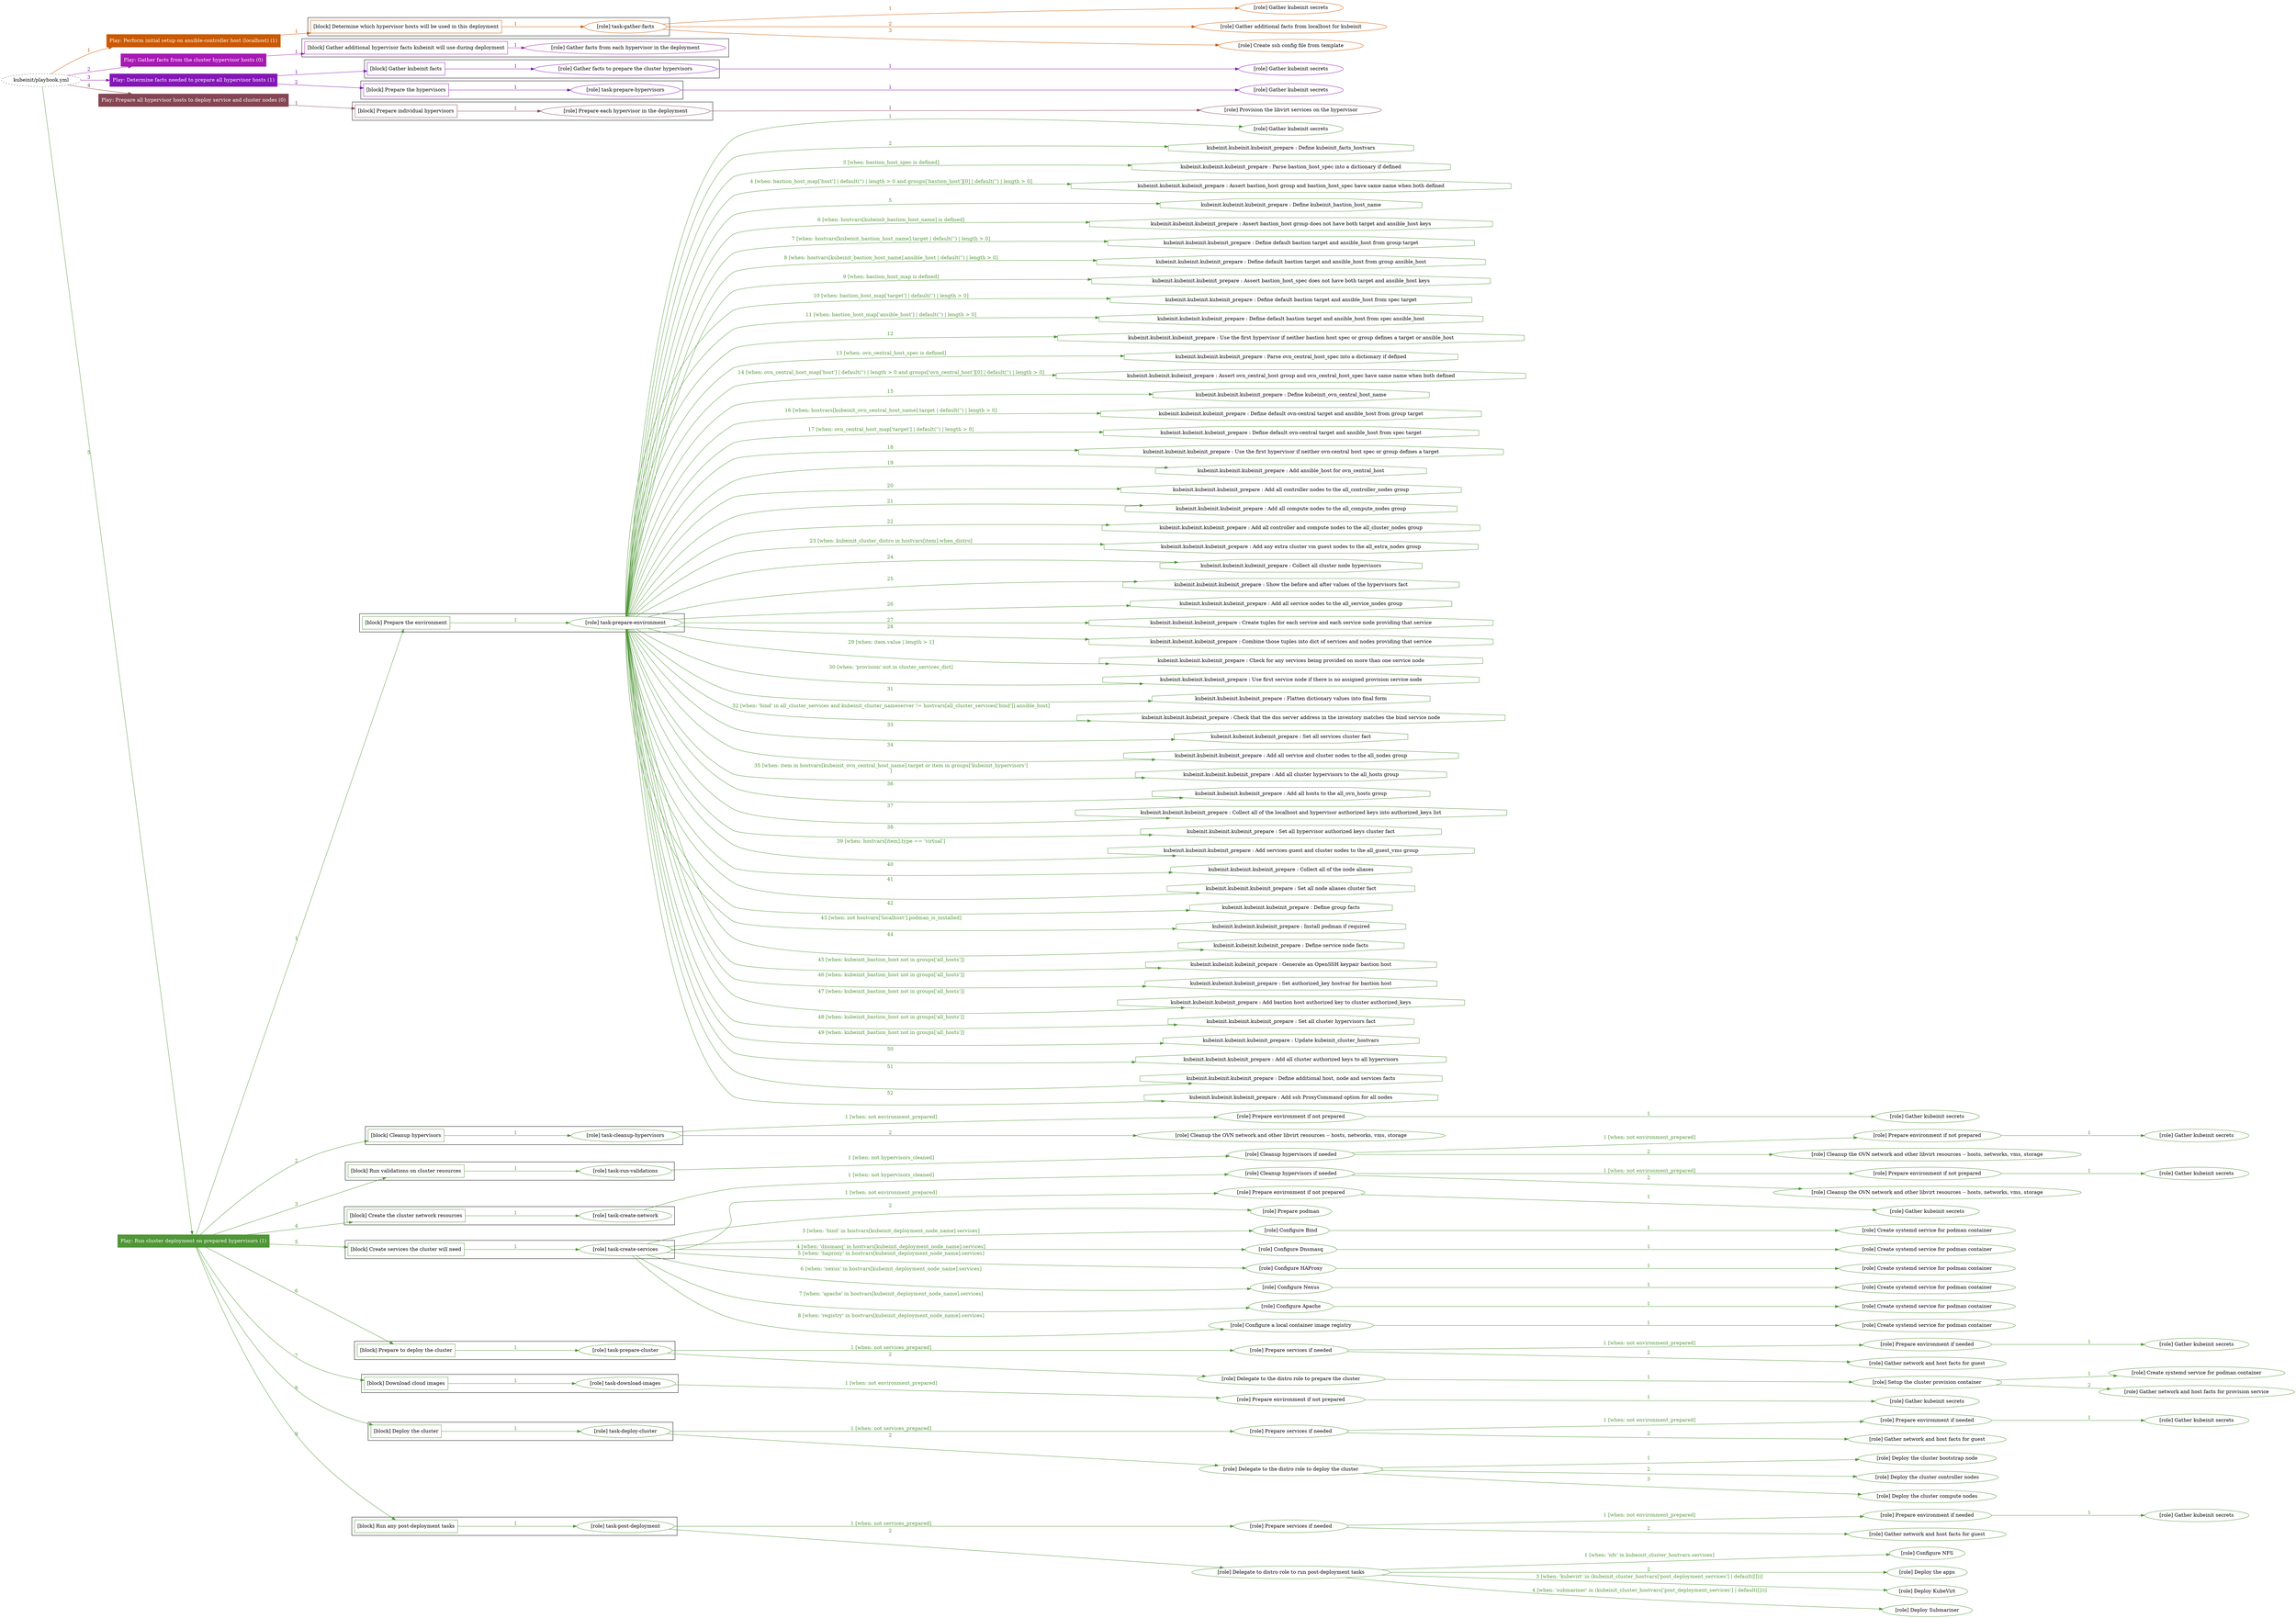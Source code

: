 digraph {
	graph [concentrate=true ordering=in rankdir=LR ratio=fill]
	edge [esep=5 sep=10]
	"kubeinit/playbook.yml" [URL="/home/runner/work/kubeinit/kubeinit/kubeinit/playbook.yml" id=playbook_0e9d0127 style=dotted]
	play_f3d4b7b9 [label="Play: Perform initial setup on ansible-controller host (localhost) (1)" URL="/home/runner/work/kubeinit/kubeinit/kubeinit/playbook.yml" color="#ca5902" fontcolor="#ffffff" id=play_f3d4b7b9 shape=box style=filled tooltip=localhost]
	"kubeinit/playbook.yml" -> play_f3d4b7b9 [label="1 " color="#ca5902" fontcolor="#ca5902" id=edge_d85de5ec labeltooltip="1 " tooltip="1 "]
	subgraph "Gather kubeinit secrets" {
		role_8e3fea9f [label="[role] Gather kubeinit secrets" URL="/home/runner/.ansible/collections/ansible_collections/kubeinit/kubeinit/roles/kubeinit_prepare/tasks/build_hypervisors_group.yml" color="#ca5902" id=role_8e3fea9f tooltip="Gather kubeinit secrets"]
	}
	subgraph "Gather additional facts from localhost for kubeinit" {
		role_787b66b6 [label="[role] Gather additional facts from localhost for kubeinit" URL="/home/runner/.ansible/collections/ansible_collections/kubeinit/kubeinit/roles/kubeinit_prepare/tasks/build_hypervisors_group.yml" color="#ca5902" id=role_787b66b6 tooltip="Gather additional facts from localhost for kubeinit"]
	}
	subgraph "Create ssh config file from template" {
		role_1a680ea6 [label="[role] Create ssh config file from template" URL="/home/runner/.ansible/collections/ansible_collections/kubeinit/kubeinit/roles/kubeinit_prepare/tasks/build_hypervisors_group.yml" color="#ca5902" id=role_1a680ea6 tooltip="Create ssh config file from template"]
	}
	subgraph "task-gather-facts" {
		role_75d4be5a [label="[role] task-gather-facts" URL="/home/runner/work/kubeinit/kubeinit/kubeinit/playbook.yml" color="#ca5902" id=role_75d4be5a tooltip="task-gather-facts"]
		role_75d4be5a -> role_8e3fea9f [label="1 " color="#ca5902" fontcolor="#ca5902" id=edge_c1246ad6 labeltooltip="1 " tooltip="1 "]
		role_75d4be5a -> role_787b66b6 [label="2 " color="#ca5902" fontcolor="#ca5902" id=edge_c9e36824 labeltooltip="2 " tooltip="2 "]
		role_75d4be5a -> role_1a680ea6 [label="3 " color="#ca5902" fontcolor="#ca5902" id=edge_6f654f9b labeltooltip="3 " tooltip="3 "]
	}
	subgraph "Play: Perform initial setup on ansible-controller host (localhost) (1)" {
		play_f3d4b7b9 -> block_e19505d5 [label=1 color="#ca5902" fontcolor="#ca5902" id=edge_e16ad58f labeltooltip=1 tooltip=1]
		subgraph cluster_block_e19505d5 {
			block_e19505d5 [label="[block] Determine which hypervisor hosts will be used in this deployment" URL="/home/runner/work/kubeinit/kubeinit/kubeinit/playbook.yml" color="#ca5902" id=block_e19505d5 labeltooltip="Determine which hypervisor hosts will be used in this deployment" shape=box tooltip="Determine which hypervisor hosts will be used in this deployment"]
			block_e19505d5 -> role_75d4be5a [label="1 " color="#ca5902" fontcolor="#ca5902" id=edge_19c764a7 labeltooltip="1 " tooltip="1 "]
		}
	}
	play_8d60c179 [label="Play: Gather facts from the cluster hypervisor hosts (0)" URL="/home/runner/work/kubeinit/kubeinit/kubeinit/playbook.yml" color="#a718b4" fontcolor="#ffffff" id=play_8d60c179 shape=box style=filled tooltip="Play: Gather facts from the cluster hypervisor hosts (0)"]
	"kubeinit/playbook.yml" -> play_8d60c179 [label="2 " color="#a718b4" fontcolor="#a718b4" id=edge_7259e860 labeltooltip="2 " tooltip="2 "]
	subgraph "Gather facts from each hypervisor in the deployment" {
		role_e2960615 [label="[role] Gather facts from each hypervisor in the deployment" URL="/home/runner/work/kubeinit/kubeinit/kubeinit/playbook.yml" color="#a718b4" id=role_e2960615 tooltip="Gather facts from each hypervisor in the deployment"]
	}
	subgraph "Play: Gather facts from the cluster hypervisor hosts (0)" {
		play_8d60c179 -> block_a72dadd0 [label=1 color="#a718b4" fontcolor="#a718b4" id=edge_eda72835 labeltooltip=1 tooltip=1]
		subgraph cluster_block_a72dadd0 {
			block_a72dadd0 [label="[block] Gather additional hypervisor facts kubeinit will use during deployment" URL="/home/runner/work/kubeinit/kubeinit/kubeinit/playbook.yml" color="#a718b4" id=block_a72dadd0 labeltooltip="Gather additional hypervisor facts kubeinit will use during deployment" shape=box tooltip="Gather additional hypervisor facts kubeinit will use during deployment"]
			block_a72dadd0 -> role_e2960615 [label="1 " color="#a718b4" fontcolor="#a718b4" id=edge_5c311d9e labeltooltip="1 " tooltip="1 "]
		}
	}
	play_3e778633 [label="Play: Determine facts needed to prepare all hypervisor hosts (1)" URL="/home/runner/work/kubeinit/kubeinit/kubeinit/playbook.yml" color="#8416b6" fontcolor="#ffffff" id=play_3e778633 shape=box style=filled tooltip=localhost]
	"kubeinit/playbook.yml" -> play_3e778633 [label="3 " color="#8416b6" fontcolor="#8416b6" id=edge_4f5e6255 labeltooltip="3 " tooltip="3 "]
	subgraph "Gather kubeinit secrets" {
		role_4b81be61 [label="[role] Gather kubeinit secrets" URL="/home/runner/.ansible/collections/ansible_collections/kubeinit/kubeinit/roles/kubeinit_prepare/tasks/gather_kubeinit_facts.yml" color="#8416b6" id=role_4b81be61 tooltip="Gather kubeinit secrets"]
	}
	subgraph "Gather facts to prepare the cluster hypervisors" {
		role_a084083d [label="[role] Gather facts to prepare the cluster hypervisors" URL="/home/runner/work/kubeinit/kubeinit/kubeinit/playbook.yml" color="#8416b6" id=role_a084083d tooltip="Gather facts to prepare the cluster hypervisors"]
		role_a084083d -> role_4b81be61 [label="1 " color="#8416b6" fontcolor="#8416b6" id=edge_1f9e08c6 labeltooltip="1 " tooltip="1 "]
	}
	subgraph "Gather kubeinit secrets" {
		role_c8aa8414 [label="[role] Gather kubeinit secrets" URL="/home/runner/.ansible/collections/ansible_collections/kubeinit/kubeinit/roles/kubeinit_prepare/tasks/gather_kubeinit_facts.yml" color="#8416b6" id=role_c8aa8414 tooltip="Gather kubeinit secrets"]
	}
	subgraph "task-prepare-hypervisors" {
		role_f271be6b [label="[role] task-prepare-hypervisors" URL="/home/runner/work/kubeinit/kubeinit/kubeinit/playbook.yml" color="#8416b6" id=role_f271be6b tooltip="task-prepare-hypervisors"]
		role_f271be6b -> role_c8aa8414 [label="1 " color="#8416b6" fontcolor="#8416b6" id=edge_610bfe3c labeltooltip="1 " tooltip="1 "]
	}
	subgraph "Play: Determine facts needed to prepare all hypervisor hosts (1)" {
		play_3e778633 -> block_534062f1 [label=1 color="#8416b6" fontcolor="#8416b6" id=edge_2331678b labeltooltip=1 tooltip=1]
		subgraph cluster_block_534062f1 {
			block_534062f1 [label="[block] Gather kubeinit facts" URL="/home/runner/work/kubeinit/kubeinit/kubeinit/playbook.yml" color="#8416b6" id=block_534062f1 labeltooltip="Gather kubeinit facts" shape=box tooltip="Gather kubeinit facts"]
			block_534062f1 -> role_a084083d [label="1 " color="#8416b6" fontcolor="#8416b6" id=edge_a9c561c3 labeltooltip="1 " tooltip="1 "]
		}
		play_3e778633 -> block_cba3534d [label=2 color="#8416b6" fontcolor="#8416b6" id=edge_792e4fd8 labeltooltip=2 tooltip=2]
		subgraph cluster_block_cba3534d {
			block_cba3534d [label="[block] Prepare the hypervisors" URL="/home/runner/work/kubeinit/kubeinit/kubeinit/playbook.yml" color="#8416b6" id=block_cba3534d labeltooltip="Prepare the hypervisors" shape=box tooltip="Prepare the hypervisors"]
			block_cba3534d -> role_f271be6b [label="1 " color="#8416b6" fontcolor="#8416b6" id=edge_0eebebd8 labeltooltip="1 " tooltip="1 "]
		}
	}
	play_5d0edaac [label="Play: Prepare all hypervisor hosts to deploy service and cluster nodes (0)" URL="/home/runner/work/kubeinit/kubeinit/kubeinit/playbook.yml" color="#854654" fontcolor="#ffffff" id=play_5d0edaac shape=box style=filled tooltip="Play: Prepare all hypervisor hosts to deploy service and cluster nodes (0)"]
	"kubeinit/playbook.yml" -> play_5d0edaac [label="4 " color="#854654" fontcolor="#854654" id=edge_a66e5a60 labeltooltip="4 " tooltip="4 "]
	subgraph "Provision the libvirt services on the hypervisor" {
		role_c1e50cb0 [label="[role] Provision the libvirt services on the hypervisor" URL="/home/runner/.ansible/collections/ansible_collections/kubeinit/kubeinit/roles/kubeinit_prepare/tasks/prepare_hypervisor.yml" color="#854654" id=role_c1e50cb0 tooltip="Provision the libvirt services on the hypervisor"]
	}
	subgraph "Prepare each hypervisor in the deployment" {
		role_4f7c965a [label="[role] Prepare each hypervisor in the deployment" URL="/home/runner/work/kubeinit/kubeinit/kubeinit/playbook.yml" color="#854654" id=role_4f7c965a tooltip="Prepare each hypervisor in the deployment"]
		role_4f7c965a -> role_c1e50cb0 [label="1 " color="#854654" fontcolor="#854654" id=edge_0acb2cd1 labeltooltip="1 " tooltip="1 "]
	}
	subgraph "Play: Prepare all hypervisor hosts to deploy service and cluster nodes (0)" {
		play_5d0edaac -> block_531bf218 [label=1 color="#854654" fontcolor="#854654" id=edge_589a62a6 labeltooltip=1 tooltip=1]
		subgraph cluster_block_531bf218 {
			block_531bf218 [label="[block] Prepare individual hypervisors" URL="/home/runner/work/kubeinit/kubeinit/kubeinit/playbook.yml" color="#854654" id=block_531bf218 labeltooltip="Prepare individual hypervisors" shape=box tooltip="Prepare individual hypervisors"]
			block_531bf218 -> role_4f7c965a [label="1 " color="#854654" fontcolor="#854654" id=edge_a86bd17a labeltooltip="1 " tooltip="1 "]
		}
	}
	play_120df9b7 [label="Play: Run cluster deployment on prepared hypervisors (1)" URL="/home/runner/work/kubeinit/kubeinit/kubeinit/playbook.yml" color="#4f9636" fontcolor="#ffffff" id=play_120df9b7 shape=box style=filled tooltip=localhost]
	"kubeinit/playbook.yml" -> play_120df9b7 [label="5 " color="#4f9636" fontcolor="#4f9636" id=edge_707c8e31 labeltooltip="5 " tooltip="5 "]
	subgraph "Gather kubeinit secrets" {
		role_0b19f4f7 [label="[role] Gather kubeinit secrets" URL="/home/runner/.ansible/collections/ansible_collections/kubeinit/kubeinit/roles/kubeinit_prepare/tasks/gather_kubeinit_facts.yml" color="#4f9636" id=role_0b19f4f7 tooltip="Gather kubeinit secrets"]
	}
	subgraph "task-prepare-environment" {
		role_1f420e16 [label="[role] task-prepare-environment" URL="/home/runner/work/kubeinit/kubeinit/kubeinit/playbook.yml" color="#4f9636" id=role_1f420e16 tooltip="task-prepare-environment"]
		role_1f420e16 -> role_0b19f4f7 [label="1 " color="#4f9636" fontcolor="#4f9636" id=edge_9e8b267a labeltooltip="1 " tooltip="1 "]
		task_195dc244 [label="kubeinit.kubeinit.kubeinit_prepare : Define kubeinit_facts_hostvars" URL="/home/runner/.ansible/collections/ansible_collections/kubeinit/kubeinit/roles/kubeinit_prepare/tasks/main.yml" color="#4f9636" id=task_195dc244 shape=octagon tooltip="kubeinit.kubeinit.kubeinit_prepare : Define kubeinit_facts_hostvars"]
		role_1f420e16 -> task_195dc244 [label="2 " color="#4f9636" fontcolor="#4f9636" id=edge_37a5a1e1 labeltooltip="2 " tooltip="2 "]
		task_e906d58e [label="kubeinit.kubeinit.kubeinit_prepare : Parse bastion_host_spec into a dictionary if defined" URL="/home/runner/.ansible/collections/ansible_collections/kubeinit/kubeinit/roles/kubeinit_prepare/tasks/main.yml" color="#4f9636" id=task_e906d58e shape=octagon tooltip="kubeinit.kubeinit.kubeinit_prepare : Parse bastion_host_spec into a dictionary if defined"]
		role_1f420e16 -> task_e906d58e [label="3 [when: bastion_host_spec is defined]" color="#4f9636" fontcolor="#4f9636" id=edge_24a0bdac labeltooltip="3 [when: bastion_host_spec is defined]" tooltip="3 [when: bastion_host_spec is defined]"]
		task_33b1152c [label="kubeinit.kubeinit.kubeinit_prepare : Assert bastion_host group and bastion_host_spec have same name when both defined" URL="/home/runner/.ansible/collections/ansible_collections/kubeinit/kubeinit/roles/kubeinit_prepare/tasks/main.yml" color="#4f9636" id=task_33b1152c shape=octagon tooltip="kubeinit.kubeinit.kubeinit_prepare : Assert bastion_host group and bastion_host_spec have same name when both defined"]
		role_1f420e16 -> task_33b1152c [label="4 [when: bastion_host_map['host'] | default('') | length > 0 and groups['bastion_host'][0] | default('') | length > 0]" color="#4f9636" fontcolor="#4f9636" id=edge_46a8d7e5 labeltooltip="4 [when: bastion_host_map['host'] | default('') | length > 0 and groups['bastion_host'][0] | default('') | length > 0]" tooltip="4 [when: bastion_host_map['host'] | default('') | length > 0 and groups['bastion_host'][0] | default('') | length > 0]"]
		task_c59d4687 [label="kubeinit.kubeinit.kubeinit_prepare : Define kubeinit_bastion_host_name" URL="/home/runner/.ansible/collections/ansible_collections/kubeinit/kubeinit/roles/kubeinit_prepare/tasks/main.yml" color="#4f9636" id=task_c59d4687 shape=octagon tooltip="kubeinit.kubeinit.kubeinit_prepare : Define kubeinit_bastion_host_name"]
		role_1f420e16 -> task_c59d4687 [label="5 " color="#4f9636" fontcolor="#4f9636" id=edge_130837a6 labeltooltip="5 " tooltip="5 "]
		task_21fdfd90 [label="kubeinit.kubeinit.kubeinit_prepare : Assert bastion_host group does not have both target and ansible_host keys" URL="/home/runner/.ansible/collections/ansible_collections/kubeinit/kubeinit/roles/kubeinit_prepare/tasks/main.yml" color="#4f9636" id=task_21fdfd90 shape=octagon tooltip="kubeinit.kubeinit.kubeinit_prepare : Assert bastion_host group does not have both target and ansible_host keys"]
		role_1f420e16 -> task_21fdfd90 [label="6 [when: hostvars[kubeinit_bastion_host_name] is defined]" color="#4f9636" fontcolor="#4f9636" id=edge_93816d3b labeltooltip="6 [when: hostvars[kubeinit_bastion_host_name] is defined]" tooltip="6 [when: hostvars[kubeinit_bastion_host_name] is defined]"]
		task_6dfbf683 [label="kubeinit.kubeinit.kubeinit_prepare : Define default bastion target and ansible_host from group target" URL="/home/runner/.ansible/collections/ansible_collections/kubeinit/kubeinit/roles/kubeinit_prepare/tasks/main.yml" color="#4f9636" id=task_6dfbf683 shape=octagon tooltip="kubeinit.kubeinit.kubeinit_prepare : Define default bastion target and ansible_host from group target"]
		role_1f420e16 -> task_6dfbf683 [label="7 [when: hostvars[kubeinit_bastion_host_name].target | default('') | length > 0]" color="#4f9636" fontcolor="#4f9636" id=edge_cb2a7202 labeltooltip="7 [when: hostvars[kubeinit_bastion_host_name].target | default('') | length > 0]" tooltip="7 [when: hostvars[kubeinit_bastion_host_name].target | default('') | length > 0]"]
		task_1928a3e3 [label="kubeinit.kubeinit.kubeinit_prepare : Define default bastion target and ansible_host from group ansible_host" URL="/home/runner/.ansible/collections/ansible_collections/kubeinit/kubeinit/roles/kubeinit_prepare/tasks/main.yml" color="#4f9636" id=task_1928a3e3 shape=octagon tooltip="kubeinit.kubeinit.kubeinit_prepare : Define default bastion target and ansible_host from group ansible_host"]
		role_1f420e16 -> task_1928a3e3 [label="8 [when: hostvars[kubeinit_bastion_host_name].ansible_host | default('') | length > 0]" color="#4f9636" fontcolor="#4f9636" id=edge_1010b8c4 labeltooltip="8 [when: hostvars[kubeinit_bastion_host_name].ansible_host | default('') | length > 0]" tooltip="8 [when: hostvars[kubeinit_bastion_host_name].ansible_host | default('') | length > 0]"]
		task_cdc739ec [label="kubeinit.kubeinit.kubeinit_prepare : Assert bastion_host_spec does not have both target and ansible_host keys" URL="/home/runner/.ansible/collections/ansible_collections/kubeinit/kubeinit/roles/kubeinit_prepare/tasks/main.yml" color="#4f9636" id=task_cdc739ec shape=octagon tooltip="kubeinit.kubeinit.kubeinit_prepare : Assert bastion_host_spec does not have both target and ansible_host keys"]
		role_1f420e16 -> task_cdc739ec [label="9 [when: bastion_host_map is defined]" color="#4f9636" fontcolor="#4f9636" id=edge_cd1112b0 labeltooltip="9 [when: bastion_host_map is defined]" tooltip="9 [when: bastion_host_map is defined]"]
		task_bba1d4c3 [label="kubeinit.kubeinit.kubeinit_prepare : Define default bastion target and ansible_host from spec target" URL="/home/runner/.ansible/collections/ansible_collections/kubeinit/kubeinit/roles/kubeinit_prepare/tasks/main.yml" color="#4f9636" id=task_bba1d4c3 shape=octagon tooltip="kubeinit.kubeinit.kubeinit_prepare : Define default bastion target and ansible_host from spec target"]
		role_1f420e16 -> task_bba1d4c3 [label="10 [when: bastion_host_map['target'] | default('') | length > 0]" color="#4f9636" fontcolor="#4f9636" id=edge_5b26cc47 labeltooltip="10 [when: bastion_host_map['target'] | default('') | length > 0]" tooltip="10 [when: bastion_host_map['target'] | default('') | length > 0]"]
		task_6f37a358 [label="kubeinit.kubeinit.kubeinit_prepare : Define default bastion target and ansible_host from spec ansible_host" URL="/home/runner/.ansible/collections/ansible_collections/kubeinit/kubeinit/roles/kubeinit_prepare/tasks/main.yml" color="#4f9636" id=task_6f37a358 shape=octagon tooltip="kubeinit.kubeinit.kubeinit_prepare : Define default bastion target and ansible_host from spec ansible_host"]
		role_1f420e16 -> task_6f37a358 [label="11 [when: bastion_host_map['ansible_host'] | default('') | length > 0]" color="#4f9636" fontcolor="#4f9636" id=edge_cfee8ce9 labeltooltip="11 [when: bastion_host_map['ansible_host'] | default('') | length > 0]" tooltip="11 [when: bastion_host_map['ansible_host'] | default('') | length > 0]"]
		task_aa439b4d [label="kubeinit.kubeinit.kubeinit_prepare : Use the first hypervisor if neither bastion host spec or group defines a target or ansible_host" URL="/home/runner/.ansible/collections/ansible_collections/kubeinit/kubeinit/roles/kubeinit_prepare/tasks/main.yml" color="#4f9636" id=task_aa439b4d shape=octagon tooltip="kubeinit.kubeinit.kubeinit_prepare : Use the first hypervisor if neither bastion host spec or group defines a target or ansible_host"]
		role_1f420e16 -> task_aa439b4d [label="12 " color="#4f9636" fontcolor="#4f9636" id=edge_be9f8392 labeltooltip="12 " tooltip="12 "]
		task_eb4abf9f [label="kubeinit.kubeinit.kubeinit_prepare : Parse ovn_central_host_spec into a dictionary if defined" URL="/home/runner/.ansible/collections/ansible_collections/kubeinit/kubeinit/roles/kubeinit_prepare/tasks/main.yml" color="#4f9636" id=task_eb4abf9f shape=octagon tooltip="kubeinit.kubeinit.kubeinit_prepare : Parse ovn_central_host_spec into a dictionary if defined"]
		role_1f420e16 -> task_eb4abf9f [label="13 [when: ovn_central_host_spec is defined]" color="#4f9636" fontcolor="#4f9636" id=edge_6ea96272 labeltooltip="13 [when: ovn_central_host_spec is defined]" tooltip="13 [when: ovn_central_host_spec is defined]"]
		task_93752811 [label="kubeinit.kubeinit.kubeinit_prepare : Assert ovn_central_host group and ovn_central_host_spec have same name when both defined" URL="/home/runner/.ansible/collections/ansible_collections/kubeinit/kubeinit/roles/kubeinit_prepare/tasks/main.yml" color="#4f9636" id=task_93752811 shape=octagon tooltip="kubeinit.kubeinit.kubeinit_prepare : Assert ovn_central_host group and ovn_central_host_spec have same name when both defined"]
		role_1f420e16 -> task_93752811 [label="14 [when: ovn_central_host_map['host'] | default('') | length > 0 and groups['ovn_central_host'][0] | default('') | length > 0]" color="#4f9636" fontcolor="#4f9636" id=edge_50240c87 labeltooltip="14 [when: ovn_central_host_map['host'] | default('') | length > 0 and groups['ovn_central_host'][0] | default('') | length > 0]" tooltip="14 [when: ovn_central_host_map['host'] | default('') | length > 0 and groups['ovn_central_host'][0] | default('') | length > 0]"]
		task_28af8517 [label="kubeinit.kubeinit.kubeinit_prepare : Define kubeinit_ovn_central_host_name" URL="/home/runner/.ansible/collections/ansible_collections/kubeinit/kubeinit/roles/kubeinit_prepare/tasks/main.yml" color="#4f9636" id=task_28af8517 shape=octagon tooltip="kubeinit.kubeinit.kubeinit_prepare : Define kubeinit_ovn_central_host_name"]
		role_1f420e16 -> task_28af8517 [label="15 " color="#4f9636" fontcolor="#4f9636" id=edge_70e29da2 labeltooltip="15 " tooltip="15 "]
		task_fee4fa18 [label="kubeinit.kubeinit.kubeinit_prepare : Define default ovn-central target and ansible_host from group target" URL="/home/runner/.ansible/collections/ansible_collections/kubeinit/kubeinit/roles/kubeinit_prepare/tasks/main.yml" color="#4f9636" id=task_fee4fa18 shape=octagon tooltip="kubeinit.kubeinit.kubeinit_prepare : Define default ovn-central target and ansible_host from group target"]
		role_1f420e16 -> task_fee4fa18 [label="16 [when: hostvars[kubeinit_ovn_central_host_name].target | default('') | length > 0]" color="#4f9636" fontcolor="#4f9636" id=edge_6483b09d labeltooltip="16 [when: hostvars[kubeinit_ovn_central_host_name].target | default('') | length > 0]" tooltip="16 [when: hostvars[kubeinit_ovn_central_host_name].target | default('') | length > 0]"]
		task_73f82467 [label="kubeinit.kubeinit.kubeinit_prepare : Define default ovn-central target and ansible_host from spec target" URL="/home/runner/.ansible/collections/ansible_collections/kubeinit/kubeinit/roles/kubeinit_prepare/tasks/main.yml" color="#4f9636" id=task_73f82467 shape=octagon tooltip="kubeinit.kubeinit.kubeinit_prepare : Define default ovn-central target and ansible_host from spec target"]
		role_1f420e16 -> task_73f82467 [label="17 [when: ovn_central_host_map['target'] | default('') | length > 0]" color="#4f9636" fontcolor="#4f9636" id=edge_58e2ac75 labeltooltip="17 [when: ovn_central_host_map['target'] | default('') | length > 0]" tooltip="17 [when: ovn_central_host_map['target'] | default('') | length > 0]"]
		task_b807ef26 [label="kubeinit.kubeinit.kubeinit_prepare : Use the first hypervisor if neither ovn-central host spec or group defines a target" URL="/home/runner/.ansible/collections/ansible_collections/kubeinit/kubeinit/roles/kubeinit_prepare/tasks/main.yml" color="#4f9636" id=task_b807ef26 shape=octagon tooltip="kubeinit.kubeinit.kubeinit_prepare : Use the first hypervisor if neither ovn-central host spec or group defines a target"]
		role_1f420e16 -> task_b807ef26 [label="18 " color="#4f9636" fontcolor="#4f9636" id=edge_88f015c5 labeltooltip="18 " tooltip="18 "]
		task_d9b1b8da [label="kubeinit.kubeinit.kubeinit_prepare : Add ansible_host for ovn_central_host" URL="/home/runner/.ansible/collections/ansible_collections/kubeinit/kubeinit/roles/kubeinit_prepare/tasks/main.yml" color="#4f9636" id=task_d9b1b8da shape=octagon tooltip="kubeinit.kubeinit.kubeinit_prepare : Add ansible_host for ovn_central_host"]
		role_1f420e16 -> task_d9b1b8da [label="19 " color="#4f9636" fontcolor="#4f9636" id=edge_31222974 labeltooltip="19 " tooltip="19 "]
		task_62e528b4 [label="kubeinit.kubeinit.kubeinit_prepare : Add all controller nodes to the all_controller_nodes group" URL="/home/runner/.ansible/collections/ansible_collections/kubeinit/kubeinit/roles/kubeinit_prepare/tasks/prepare_groups.yml" color="#4f9636" id=task_62e528b4 shape=octagon tooltip="kubeinit.kubeinit.kubeinit_prepare : Add all controller nodes to the all_controller_nodes group"]
		role_1f420e16 -> task_62e528b4 [label="20 " color="#4f9636" fontcolor="#4f9636" id=edge_3d16971c labeltooltip="20 " tooltip="20 "]
		task_aaf1c185 [label="kubeinit.kubeinit.kubeinit_prepare : Add all compute nodes to the all_compute_nodes group" URL="/home/runner/.ansible/collections/ansible_collections/kubeinit/kubeinit/roles/kubeinit_prepare/tasks/prepare_groups.yml" color="#4f9636" id=task_aaf1c185 shape=octagon tooltip="kubeinit.kubeinit.kubeinit_prepare : Add all compute nodes to the all_compute_nodes group"]
		role_1f420e16 -> task_aaf1c185 [label="21 " color="#4f9636" fontcolor="#4f9636" id=edge_84634e74 labeltooltip="21 " tooltip="21 "]
		task_f92ccac6 [label="kubeinit.kubeinit.kubeinit_prepare : Add all controller and compute nodes to the all_cluster_nodes group" URL="/home/runner/.ansible/collections/ansible_collections/kubeinit/kubeinit/roles/kubeinit_prepare/tasks/prepare_groups.yml" color="#4f9636" id=task_f92ccac6 shape=octagon tooltip="kubeinit.kubeinit.kubeinit_prepare : Add all controller and compute nodes to the all_cluster_nodes group"]
		role_1f420e16 -> task_f92ccac6 [label="22 " color="#4f9636" fontcolor="#4f9636" id=edge_62de8f20 labeltooltip="22 " tooltip="22 "]
		task_a1224fa9 [label="kubeinit.kubeinit.kubeinit_prepare : Add any extra cluster vm guest nodes to the all_extra_nodes group" URL="/home/runner/.ansible/collections/ansible_collections/kubeinit/kubeinit/roles/kubeinit_prepare/tasks/prepare_groups.yml" color="#4f9636" id=task_a1224fa9 shape=octagon tooltip="kubeinit.kubeinit.kubeinit_prepare : Add any extra cluster vm guest nodes to the all_extra_nodes group"]
		role_1f420e16 -> task_a1224fa9 [label="23 [when: kubeinit_cluster_distro in hostvars[item].when_distro]" color="#4f9636" fontcolor="#4f9636" id=edge_27f6ee0c labeltooltip="23 [when: kubeinit_cluster_distro in hostvars[item].when_distro]" tooltip="23 [when: kubeinit_cluster_distro in hostvars[item].when_distro]"]
		task_112a4611 [label="kubeinit.kubeinit.kubeinit_prepare : Collect all cluster node hypervisors" URL="/home/runner/.ansible/collections/ansible_collections/kubeinit/kubeinit/roles/kubeinit_prepare/tasks/prepare_groups.yml" color="#4f9636" id=task_112a4611 shape=octagon tooltip="kubeinit.kubeinit.kubeinit_prepare : Collect all cluster node hypervisors"]
		role_1f420e16 -> task_112a4611 [label="24 " color="#4f9636" fontcolor="#4f9636" id=edge_5396d868 labeltooltip="24 " tooltip="24 "]
		task_cb6ed647 [label="kubeinit.kubeinit.kubeinit_prepare : Show the before and after values of the hypervisors fact" URL="/home/runner/.ansible/collections/ansible_collections/kubeinit/kubeinit/roles/kubeinit_prepare/tasks/prepare_groups.yml" color="#4f9636" id=task_cb6ed647 shape=octagon tooltip="kubeinit.kubeinit.kubeinit_prepare : Show the before and after values of the hypervisors fact"]
		role_1f420e16 -> task_cb6ed647 [label="25 " color="#4f9636" fontcolor="#4f9636" id=edge_84e03b7c labeltooltip="25 " tooltip="25 "]
		task_7fde3272 [label="kubeinit.kubeinit.kubeinit_prepare : Add all service nodes to the all_service_nodes group" URL="/home/runner/.ansible/collections/ansible_collections/kubeinit/kubeinit/roles/kubeinit_prepare/tasks/prepare_groups.yml" color="#4f9636" id=task_7fde3272 shape=octagon tooltip="kubeinit.kubeinit.kubeinit_prepare : Add all service nodes to the all_service_nodes group"]
		role_1f420e16 -> task_7fde3272 [label="26 " color="#4f9636" fontcolor="#4f9636" id=edge_30ed4cf4 labeltooltip="26 " tooltip="26 "]
		task_18ce8338 [label="kubeinit.kubeinit.kubeinit_prepare : Create tuples for each service and each service node providing that service" URL="/home/runner/.ansible/collections/ansible_collections/kubeinit/kubeinit/roles/kubeinit_prepare/tasks/prepare_groups.yml" color="#4f9636" id=task_18ce8338 shape=octagon tooltip="kubeinit.kubeinit.kubeinit_prepare : Create tuples for each service and each service node providing that service"]
		role_1f420e16 -> task_18ce8338 [label="27 " color="#4f9636" fontcolor="#4f9636" id=edge_dd0709a6 labeltooltip="27 " tooltip="27 "]
		task_94578ad8 [label="kubeinit.kubeinit.kubeinit_prepare : Combine those tuples into dict of services and nodes providing that service" URL="/home/runner/.ansible/collections/ansible_collections/kubeinit/kubeinit/roles/kubeinit_prepare/tasks/prepare_groups.yml" color="#4f9636" id=task_94578ad8 shape=octagon tooltip="kubeinit.kubeinit.kubeinit_prepare : Combine those tuples into dict of services and nodes providing that service"]
		role_1f420e16 -> task_94578ad8 [label="28 " color="#4f9636" fontcolor="#4f9636" id=edge_bfc66467 labeltooltip="28 " tooltip="28 "]
		task_b6f99ed3 [label="kubeinit.kubeinit.kubeinit_prepare : Check for any services being provided on more than one service node" URL="/home/runner/.ansible/collections/ansible_collections/kubeinit/kubeinit/roles/kubeinit_prepare/tasks/prepare_groups.yml" color="#4f9636" id=task_b6f99ed3 shape=octagon tooltip="kubeinit.kubeinit.kubeinit_prepare : Check for any services being provided on more than one service node"]
		role_1f420e16 -> task_b6f99ed3 [label="29 [when: item.value | length > 1]" color="#4f9636" fontcolor="#4f9636" id=edge_32ed8285 labeltooltip="29 [when: item.value | length > 1]" tooltip="29 [when: item.value | length > 1]"]
		task_191b62e2 [label="kubeinit.kubeinit.kubeinit_prepare : Use first service node if there is no assigned provision service node" URL="/home/runner/.ansible/collections/ansible_collections/kubeinit/kubeinit/roles/kubeinit_prepare/tasks/prepare_groups.yml" color="#4f9636" id=task_191b62e2 shape=octagon tooltip="kubeinit.kubeinit.kubeinit_prepare : Use first service node if there is no assigned provision service node"]
		role_1f420e16 -> task_191b62e2 [label="30 [when: 'provision' not in cluster_services_dict]" color="#4f9636" fontcolor="#4f9636" id=edge_e451c853 labeltooltip="30 [when: 'provision' not in cluster_services_dict]" tooltip="30 [when: 'provision' not in cluster_services_dict]"]
		task_6cb63acc [label="kubeinit.kubeinit.kubeinit_prepare : Flatten dictionary values into final form" URL="/home/runner/.ansible/collections/ansible_collections/kubeinit/kubeinit/roles/kubeinit_prepare/tasks/prepare_groups.yml" color="#4f9636" id=task_6cb63acc shape=octagon tooltip="kubeinit.kubeinit.kubeinit_prepare : Flatten dictionary values into final form"]
		role_1f420e16 -> task_6cb63acc [label="31 " color="#4f9636" fontcolor="#4f9636" id=edge_ddc64460 labeltooltip="31 " tooltip="31 "]
		task_57afeee3 [label="kubeinit.kubeinit.kubeinit_prepare : Check that the dns server address in the inventory matches the bind service node" URL="/home/runner/.ansible/collections/ansible_collections/kubeinit/kubeinit/roles/kubeinit_prepare/tasks/prepare_groups.yml" color="#4f9636" id=task_57afeee3 shape=octagon tooltip="kubeinit.kubeinit.kubeinit_prepare : Check that the dns server address in the inventory matches the bind service node"]
		role_1f420e16 -> task_57afeee3 [label="32 [when: 'bind' in all_cluster_services and kubeinit_cluster_nameserver != hostvars[all_cluster_services['bind']].ansible_host]" color="#4f9636" fontcolor="#4f9636" id=edge_c4d0cea3 labeltooltip="32 [when: 'bind' in all_cluster_services and kubeinit_cluster_nameserver != hostvars[all_cluster_services['bind']].ansible_host]" tooltip="32 [when: 'bind' in all_cluster_services and kubeinit_cluster_nameserver != hostvars[all_cluster_services['bind']].ansible_host]"]
		task_49398cfe [label="kubeinit.kubeinit.kubeinit_prepare : Set all services cluster fact" URL="/home/runner/.ansible/collections/ansible_collections/kubeinit/kubeinit/roles/kubeinit_prepare/tasks/prepare_groups.yml" color="#4f9636" id=task_49398cfe shape=octagon tooltip="kubeinit.kubeinit.kubeinit_prepare : Set all services cluster fact"]
		role_1f420e16 -> task_49398cfe [label="33 " color="#4f9636" fontcolor="#4f9636" id=edge_0bc7b581 labeltooltip="33 " tooltip="33 "]
		task_4b69bc9a [label="kubeinit.kubeinit.kubeinit_prepare : Add all service and cluster nodes to the all_nodes group" URL="/home/runner/.ansible/collections/ansible_collections/kubeinit/kubeinit/roles/kubeinit_prepare/tasks/prepare_groups.yml" color="#4f9636" id=task_4b69bc9a shape=octagon tooltip="kubeinit.kubeinit.kubeinit_prepare : Add all service and cluster nodes to the all_nodes group"]
		role_1f420e16 -> task_4b69bc9a [label="34 " color="#4f9636" fontcolor="#4f9636" id=edge_cf556855 labeltooltip="34 " tooltip="34 "]
		task_85dbec15 [label="kubeinit.kubeinit.kubeinit_prepare : Add all cluster hypervisors to the all_hosts group" URL="/home/runner/.ansible/collections/ansible_collections/kubeinit/kubeinit/roles/kubeinit_prepare/tasks/prepare_groups.yml" color="#4f9636" id=task_85dbec15 shape=octagon tooltip="kubeinit.kubeinit.kubeinit_prepare : Add all cluster hypervisors to the all_hosts group"]
		role_1f420e16 -> task_85dbec15 [label="35 [when: item in hostvars[kubeinit_ovn_central_host_name].target or item in groups['kubeinit_hypervisors']
]" color="#4f9636" fontcolor="#4f9636" id=edge_99a9078d labeltooltip="35 [when: item in hostvars[kubeinit_ovn_central_host_name].target or item in groups['kubeinit_hypervisors']
]" tooltip="35 [when: item in hostvars[kubeinit_ovn_central_host_name].target or item in groups['kubeinit_hypervisors']
]"]
		task_e278ba43 [label="kubeinit.kubeinit.kubeinit_prepare : Add all hosts to the all_ovn_hosts group" URL="/home/runner/.ansible/collections/ansible_collections/kubeinit/kubeinit/roles/kubeinit_prepare/tasks/prepare_groups.yml" color="#4f9636" id=task_e278ba43 shape=octagon tooltip="kubeinit.kubeinit.kubeinit_prepare : Add all hosts to the all_ovn_hosts group"]
		role_1f420e16 -> task_e278ba43 [label="36 " color="#4f9636" fontcolor="#4f9636" id=edge_f539b1aa labeltooltip="36 " tooltip="36 "]
		task_887074aa [label="kubeinit.kubeinit.kubeinit_prepare : Collect all of the localhost and hypervisor authorized keys into authorized_keys list" URL="/home/runner/.ansible/collections/ansible_collections/kubeinit/kubeinit/roles/kubeinit_prepare/tasks/prepare_groups.yml" color="#4f9636" id=task_887074aa shape=octagon tooltip="kubeinit.kubeinit.kubeinit_prepare : Collect all of the localhost and hypervisor authorized keys into authorized_keys list"]
		role_1f420e16 -> task_887074aa [label="37 " color="#4f9636" fontcolor="#4f9636" id=edge_d3d288ef labeltooltip="37 " tooltip="37 "]
		task_488b6a25 [label="kubeinit.kubeinit.kubeinit_prepare : Set all hypervisor authorized keys cluster fact" URL="/home/runner/.ansible/collections/ansible_collections/kubeinit/kubeinit/roles/kubeinit_prepare/tasks/prepare_groups.yml" color="#4f9636" id=task_488b6a25 shape=octagon tooltip="kubeinit.kubeinit.kubeinit_prepare : Set all hypervisor authorized keys cluster fact"]
		role_1f420e16 -> task_488b6a25 [label="38 " color="#4f9636" fontcolor="#4f9636" id=edge_2d2d7e50 labeltooltip="38 " tooltip="38 "]
		task_439e6533 [label="kubeinit.kubeinit.kubeinit_prepare : Add services guest and cluster nodes to the all_guest_vms group" URL="/home/runner/.ansible/collections/ansible_collections/kubeinit/kubeinit/roles/kubeinit_prepare/tasks/prepare_groups.yml" color="#4f9636" id=task_439e6533 shape=octagon tooltip="kubeinit.kubeinit.kubeinit_prepare : Add services guest and cluster nodes to the all_guest_vms group"]
		role_1f420e16 -> task_439e6533 [label="39 [when: hostvars[item].type == 'virtual']" color="#4f9636" fontcolor="#4f9636" id=edge_95c1621c labeltooltip="39 [when: hostvars[item].type == 'virtual']" tooltip="39 [when: hostvars[item].type == 'virtual']"]
		task_0921fdda [label="kubeinit.kubeinit.kubeinit_prepare : Collect all of the node aliases" URL="/home/runner/.ansible/collections/ansible_collections/kubeinit/kubeinit/roles/kubeinit_prepare/tasks/prepare_groups.yml" color="#4f9636" id=task_0921fdda shape=octagon tooltip="kubeinit.kubeinit.kubeinit_prepare : Collect all of the node aliases"]
		role_1f420e16 -> task_0921fdda [label="40 " color="#4f9636" fontcolor="#4f9636" id=edge_b876db8f labeltooltip="40 " tooltip="40 "]
		task_ffdcb617 [label="kubeinit.kubeinit.kubeinit_prepare : Set all node aliases cluster fact" URL="/home/runner/.ansible/collections/ansible_collections/kubeinit/kubeinit/roles/kubeinit_prepare/tasks/prepare_groups.yml" color="#4f9636" id=task_ffdcb617 shape=octagon tooltip="kubeinit.kubeinit.kubeinit_prepare : Set all node aliases cluster fact"]
		role_1f420e16 -> task_ffdcb617 [label="41 " color="#4f9636" fontcolor="#4f9636" id=edge_869f3a97 labeltooltip="41 " tooltip="41 "]
		task_7d549fa6 [label="kubeinit.kubeinit.kubeinit_prepare : Define group facts" URL="/home/runner/.ansible/collections/ansible_collections/kubeinit/kubeinit/roles/kubeinit_prepare/tasks/main.yml" color="#4f9636" id=task_7d549fa6 shape=octagon tooltip="kubeinit.kubeinit.kubeinit_prepare : Define group facts"]
		role_1f420e16 -> task_7d549fa6 [label="42 " color="#4f9636" fontcolor="#4f9636" id=edge_d130a27c labeltooltip="42 " tooltip="42 "]
		task_d23ae590 [label="kubeinit.kubeinit.kubeinit_prepare : Install podman if required" URL="/home/runner/.ansible/collections/ansible_collections/kubeinit/kubeinit/roles/kubeinit_prepare/tasks/main.yml" color="#4f9636" id=task_d23ae590 shape=octagon tooltip="kubeinit.kubeinit.kubeinit_prepare : Install podman if required"]
		role_1f420e16 -> task_d23ae590 [label="43 [when: not hostvars['localhost'].podman_is_installed]" color="#4f9636" fontcolor="#4f9636" id=edge_fab655e2 labeltooltip="43 [when: not hostvars['localhost'].podman_is_installed]" tooltip="43 [when: not hostvars['localhost'].podman_is_installed]"]
		task_e8e56443 [label="kubeinit.kubeinit.kubeinit_prepare : Define service node facts" URL="/home/runner/.ansible/collections/ansible_collections/kubeinit/kubeinit/roles/kubeinit_prepare/tasks/main.yml" color="#4f9636" id=task_e8e56443 shape=octagon tooltip="kubeinit.kubeinit.kubeinit_prepare : Define service node facts"]
		role_1f420e16 -> task_e8e56443 [label="44 " color="#4f9636" fontcolor="#4f9636" id=edge_eb94fa00 labeltooltip="44 " tooltip="44 "]
		task_660a2cf5 [label="kubeinit.kubeinit.kubeinit_prepare : Generate an OpenSSH keypair bastion host" URL="/home/runner/.ansible/collections/ansible_collections/kubeinit/kubeinit/roles/kubeinit_prepare/tasks/main.yml" color="#4f9636" id=task_660a2cf5 shape=octagon tooltip="kubeinit.kubeinit.kubeinit_prepare : Generate an OpenSSH keypair bastion host"]
		role_1f420e16 -> task_660a2cf5 [label="45 [when: kubeinit_bastion_host not in groups['all_hosts']]" color="#4f9636" fontcolor="#4f9636" id=edge_0ba05c4a labeltooltip="45 [when: kubeinit_bastion_host not in groups['all_hosts']]" tooltip="45 [when: kubeinit_bastion_host not in groups['all_hosts']]"]
		task_3f62f612 [label="kubeinit.kubeinit.kubeinit_prepare : Set authorized_key hostvar for bastion host" URL="/home/runner/.ansible/collections/ansible_collections/kubeinit/kubeinit/roles/kubeinit_prepare/tasks/main.yml" color="#4f9636" id=task_3f62f612 shape=octagon tooltip="kubeinit.kubeinit.kubeinit_prepare : Set authorized_key hostvar for bastion host"]
		role_1f420e16 -> task_3f62f612 [label="46 [when: kubeinit_bastion_host not in groups['all_hosts']]" color="#4f9636" fontcolor="#4f9636" id=edge_1c8dcf32 labeltooltip="46 [when: kubeinit_bastion_host not in groups['all_hosts']]" tooltip="46 [when: kubeinit_bastion_host not in groups['all_hosts']]"]
		task_ad2fc144 [label="kubeinit.kubeinit.kubeinit_prepare : Add bastion host authorized key to cluster authorized_keys" URL="/home/runner/.ansible/collections/ansible_collections/kubeinit/kubeinit/roles/kubeinit_prepare/tasks/main.yml" color="#4f9636" id=task_ad2fc144 shape=octagon tooltip="kubeinit.kubeinit.kubeinit_prepare : Add bastion host authorized key to cluster authorized_keys"]
		role_1f420e16 -> task_ad2fc144 [label="47 [when: kubeinit_bastion_host not in groups['all_hosts']]" color="#4f9636" fontcolor="#4f9636" id=edge_b0ddac21 labeltooltip="47 [when: kubeinit_bastion_host not in groups['all_hosts']]" tooltip="47 [when: kubeinit_bastion_host not in groups['all_hosts']]"]
		task_c6b32f1a [label="kubeinit.kubeinit.kubeinit_prepare : Set all cluster hypervisors fact" URL="/home/runner/.ansible/collections/ansible_collections/kubeinit/kubeinit/roles/kubeinit_prepare/tasks/main.yml" color="#4f9636" id=task_c6b32f1a shape=octagon tooltip="kubeinit.kubeinit.kubeinit_prepare : Set all cluster hypervisors fact"]
		role_1f420e16 -> task_c6b32f1a [label="48 [when: kubeinit_bastion_host not in groups['all_hosts']]" color="#4f9636" fontcolor="#4f9636" id=edge_a48fdd62 labeltooltip="48 [when: kubeinit_bastion_host not in groups['all_hosts']]" tooltip="48 [when: kubeinit_bastion_host not in groups['all_hosts']]"]
		task_db19f3bc [label="kubeinit.kubeinit.kubeinit_prepare : Update kubeinit_cluster_hostvars" URL="/home/runner/.ansible/collections/ansible_collections/kubeinit/kubeinit/roles/kubeinit_prepare/tasks/main.yml" color="#4f9636" id=task_db19f3bc shape=octagon tooltip="kubeinit.kubeinit.kubeinit_prepare : Update kubeinit_cluster_hostvars"]
		role_1f420e16 -> task_db19f3bc [label="49 [when: kubeinit_bastion_host not in groups['all_hosts']]" color="#4f9636" fontcolor="#4f9636" id=edge_35c8ba17 labeltooltip="49 [when: kubeinit_bastion_host not in groups['all_hosts']]" tooltip="49 [when: kubeinit_bastion_host not in groups['all_hosts']]"]
		task_5fc59bb0 [label="kubeinit.kubeinit.kubeinit_prepare : Add all cluster authorized keys to all hypervisors" URL="/home/runner/.ansible/collections/ansible_collections/kubeinit/kubeinit/roles/kubeinit_prepare/tasks/main.yml" color="#4f9636" id=task_5fc59bb0 shape=octagon tooltip="kubeinit.kubeinit.kubeinit_prepare : Add all cluster authorized keys to all hypervisors"]
		role_1f420e16 -> task_5fc59bb0 [label="50 " color="#4f9636" fontcolor="#4f9636" id=edge_84e65b2a labeltooltip="50 " tooltip="50 "]
		task_53eee447 [label="kubeinit.kubeinit.kubeinit_prepare : Define additional host, node and services facts" URL="/home/runner/.ansible/collections/ansible_collections/kubeinit/kubeinit/roles/kubeinit_prepare/tasks/main.yml" color="#4f9636" id=task_53eee447 shape=octagon tooltip="kubeinit.kubeinit.kubeinit_prepare : Define additional host, node and services facts"]
		role_1f420e16 -> task_53eee447 [label="51 " color="#4f9636" fontcolor="#4f9636" id=edge_ce7c1f93 labeltooltip="51 " tooltip="51 "]
		task_287ac504 [label="kubeinit.kubeinit.kubeinit_prepare : Add ssh ProxyCommand option for all nodes" URL="/home/runner/.ansible/collections/ansible_collections/kubeinit/kubeinit/roles/kubeinit_prepare/tasks/main.yml" color="#4f9636" id=task_287ac504 shape=octagon tooltip="kubeinit.kubeinit.kubeinit_prepare : Add ssh ProxyCommand option for all nodes"]
		role_1f420e16 -> task_287ac504 [label="52 " color="#4f9636" fontcolor="#4f9636" id=edge_b8d03474 labeltooltip="52 " tooltip="52 "]
	}
	subgraph "Gather kubeinit secrets" {
		role_c23ac32d [label="[role] Gather kubeinit secrets" URL="/home/runner/.ansible/collections/ansible_collections/kubeinit/kubeinit/roles/kubeinit_prepare/tasks/gather_kubeinit_facts.yml" color="#4f9636" id=role_c23ac32d tooltip="Gather kubeinit secrets"]
	}
	subgraph "Prepare environment if not prepared" {
		role_4d8c0f21 [label="[role] Prepare environment if not prepared" URL="/home/runner/.ansible/collections/ansible_collections/kubeinit/kubeinit/roles/kubeinit_prepare/tasks/cleanup_hypervisors.yml" color="#4f9636" id=role_4d8c0f21 tooltip="Prepare environment if not prepared"]
		role_4d8c0f21 -> role_c23ac32d [label="1 " color="#4f9636" fontcolor="#4f9636" id=edge_98ca47a2 labeltooltip="1 " tooltip="1 "]
	}
	subgraph "Cleanup the OVN network and other libvirt resources -- hosts, networks, vms, storage" {
		role_e6765a92 [label="[role] Cleanup the OVN network and other libvirt resources -- hosts, networks, vms, storage" URL="/home/runner/.ansible/collections/ansible_collections/kubeinit/kubeinit/roles/kubeinit_prepare/tasks/cleanup_hypervisors.yml" color="#4f9636" id=role_e6765a92 tooltip="Cleanup the OVN network and other libvirt resources -- hosts, networks, vms, storage"]
	}
	subgraph "task-cleanup-hypervisors" {
		role_1be1b6fa [label="[role] task-cleanup-hypervisors" URL="/home/runner/work/kubeinit/kubeinit/kubeinit/playbook.yml" color="#4f9636" id=role_1be1b6fa tooltip="task-cleanup-hypervisors"]
		role_1be1b6fa -> role_4d8c0f21 [label="1 [when: not environment_prepared]" color="#4f9636" fontcolor="#4f9636" id=edge_760bd17b labeltooltip="1 [when: not environment_prepared]" tooltip="1 [when: not environment_prepared]"]
		role_1be1b6fa -> role_e6765a92 [label="2 " color="#4f9636" fontcolor="#4f9636" id=edge_3cb70444 labeltooltip="2 " tooltip="2 "]
	}
	subgraph "Gather kubeinit secrets" {
		role_de5f4fc0 [label="[role] Gather kubeinit secrets" URL="/home/runner/.ansible/collections/ansible_collections/kubeinit/kubeinit/roles/kubeinit_prepare/tasks/gather_kubeinit_facts.yml" color="#4f9636" id=role_de5f4fc0 tooltip="Gather kubeinit secrets"]
	}
	subgraph "Prepare environment if not prepared" {
		role_c67bd5c1 [label="[role] Prepare environment if not prepared" URL="/home/runner/.ansible/collections/ansible_collections/kubeinit/kubeinit/roles/kubeinit_prepare/tasks/cleanup_hypervisors.yml" color="#4f9636" id=role_c67bd5c1 tooltip="Prepare environment if not prepared"]
		role_c67bd5c1 -> role_de5f4fc0 [label="1 " color="#4f9636" fontcolor="#4f9636" id=edge_3842765f labeltooltip="1 " tooltip="1 "]
	}
	subgraph "Cleanup the OVN network and other libvirt resources -- hosts, networks, vms, storage" {
		role_9f0aa9dd [label="[role] Cleanup the OVN network and other libvirt resources -- hosts, networks, vms, storage" URL="/home/runner/.ansible/collections/ansible_collections/kubeinit/kubeinit/roles/kubeinit_prepare/tasks/cleanup_hypervisors.yml" color="#4f9636" id=role_9f0aa9dd tooltip="Cleanup the OVN network and other libvirt resources -- hosts, networks, vms, storage"]
	}
	subgraph "Cleanup hypervisors if needed" {
		role_75421339 [label="[role] Cleanup hypervisors if needed" URL="/home/runner/.ansible/collections/ansible_collections/kubeinit/kubeinit/roles/kubeinit_validations/tasks/main.yml" color="#4f9636" id=role_75421339 tooltip="Cleanup hypervisors if needed"]
		role_75421339 -> role_c67bd5c1 [label="1 [when: not environment_prepared]" color="#4f9636" fontcolor="#4f9636" id=edge_27ee83ee labeltooltip="1 [when: not environment_prepared]" tooltip="1 [when: not environment_prepared]"]
		role_75421339 -> role_9f0aa9dd [label="2 " color="#4f9636" fontcolor="#4f9636" id=edge_35d3819e labeltooltip="2 " tooltip="2 "]
	}
	subgraph "task-run-validations" {
		role_147f7f7e [label="[role] task-run-validations" URL="/home/runner/work/kubeinit/kubeinit/kubeinit/playbook.yml" color="#4f9636" id=role_147f7f7e tooltip="task-run-validations"]
		role_147f7f7e -> role_75421339 [label="1 [when: not hypervisors_cleaned]" color="#4f9636" fontcolor="#4f9636" id=edge_d654b063 labeltooltip="1 [when: not hypervisors_cleaned]" tooltip="1 [when: not hypervisors_cleaned]"]
	}
	subgraph "Gather kubeinit secrets" {
		role_54bfcf32 [label="[role] Gather kubeinit secrets" URL="/home/runner/.ansible/collections/ansible_collections/kubeinit/kubeinit/roles/kubeinit_prepare/tasks/gather_kubeinit_facts.yml" color="#4f9636" id=role_54bfcf32 tooltip="Gather kubeinit secrets"]
	}
	subgraph "Prepare environment if not prepared" {
		role_cdccf309 [label="[role] Prepare environment if not prepared" URL="/home/runner/.ansible/collections/ansible_collections/kubeinit/kubeinit/roles/kubeinit_prepare/tasks/cleanup_hypervisors.yml" color="#4f9636" id=role_cdccf309 tooltip="Prepare environment if not prepared"]
		role_cdccf309 -> role_54bfcf32 [label="1 " color="#4f9636" fontcolor="#4f9636" id=edge_fd90542c labeltooltip="1 " tooltip="1 "]
	}
	subgraph "Cleanup the OVN network and other libvirt resources -- hosts, networks, vms, storage" {
		role_3ae8c6ee [label="[role] Cleanup the OVN network and other libvirt resources -- hosts, networks, vms, storage" URL="/home/runner/.ansible/collections/ansible_collections/kubeinit/kubeinit/roles/kubeinit_prepare/tasks/cleanup_hypervisors.yml" color="#4f9636" id=role_3ae8c6ee tooltip="Cleanup the OVN network and other libvirt resources -- hosts, networks, vms, storage"]
	}
	subgraph "Cleanup hypervisors if needed" {
		role_44cb333b [label="[role] Cleanup hypervisors if needed" URL="/home/runner/.ansible/collections/ansible_collections/kubeinit/kubeinit/roles/kubeinit_libvirt/tasks/create_network.yml" color="#4f9636" id=role_44cb333b tooltip="Cleanup hypervisors if needed"]
		role_44cb333b -> role_cdccf309 [label="1 [when: not environment_prepared]" color="#4f9636" fontcolor="#4f9636" id=edge_35ee83cc labeltooltip="1 [when: not environment_prepared]" tooltip="1 [when: not environment_prepared]"]
		role_44cb333b -> role_3ae8c6ee [label="2 " color="#4f9636" fontcolor="#4f9636" id=edge_6cf4b414 labeltooltip="2 " tooltip="2 "]
	}
	subgraph "task-create-network" {
		role_fb79d214 [label="[role] task-create-network" URL="/home/runner/work/kubeinit/kubeinit/kubeinit/playbook.yml" color="#4f9636" id=role_fb79d214 tooltip="task-create-network"]
		role_fb79d214 -> role_44cb333b [label="1 [when: not hypervisors_cleaned]" color="#4f9636" fontcolor="#4f9636" id=edge_91415c3e labeltooltip="1 [when: not hypervisors_cleaned]" tooltip="1 [when: not hypervisors_cleaned]"]
	}
	subgraph "Gather kubeinit secrets" {
		role_b42571bc [label="[role] Gather kubeinit secrets" URL="/home/runner/.ansible/collections/ansible_collections/kubeinit/kubeinit/roles/kubeinit_prepare/tasks/gather_kubeinit_facts.yml" color="#4f9636" id=role_b42571bc tooltip="Gather kubeinit secrets"]
	}
	subgraph "Prepare environment if not prepared" {
		role_0d3b0e39 [label="[role] Prepare environment if not prepared" URL="/home/runner/.ansible/collections/ansible_collections/kubeinit/kubeinit/roles/kubeinit_services/tasks/main.yml" color="#4f9636" id=role_0d3b0e39 tooltip="Prepare environment if not prepared"]
		role_0d3b0e39 -> role_b42571bc [label="1 " color="#4f9636" fontcolor="#4f9636" id=edge_aaa4cf61 labeltooltip="1 " tooltip="1 "]
	}
	subgraph "Prepare podman" {
		role_e967f995 [label="[role] Prepare podman" URL="/home/runner/.ansible/collections/ansible_collections/kubeinit/kubeinit/roles/kubeinit_services/tasks/00_create_service_pod.yml" color="#4f9636" id=role_e967f995 tooltip="Prepare podman"]
	}
	subgraph "Create systemd service for podman container" {
		role_339fa541 [label="[role] Create systemd service for podman container" URL="/home/runner/.ansible/collections/ansible_collections/kubeinit/kubeinit/roles/kubeinit_bind/tasks/main.yml" color="#4f9636" id=role_339fa541 tooltip="Create systemd service for podman container"]
	}
	subgraph "Configure Bind" {
		role_468c340c [label="[role] Configure Bind" URL="/home/runner/.ansible/collections/ansible_collections/kubeinit/kubeinit/roles/kubeinit_services/tasks/start_services_containers.yml" color="#4f9636" id=role_468c340c tooltip="Configure Bind"]
		role_468c340c -> role_339fa541 [label="1 " color="#4f9636" fontcolor="#4f9636" id=edge_1586bfc5 labeltooltip="1 " tooltip="1 "]
	}
	subgraph "Create systemd service for podman container" {
		role_8e8aa464 [label="[role] Create systemd service for podman container" URL="/home/runner/.ansible/collections/ansible_collections/kubeinit/kubeinit/roles/kubeinit_dnsmasq/tasks/main.yml" color="#4f9636" id=role_8e8aa464 tooltip="Create systemd service for podman container"]
	}
	subgraph "Configure Dnsmasq" {
		role_438ffcd5 [label="[role] Configure Dnsmasq" URL="/home/runner/.ansible/collections/ansible_collections/kubeinit/kubeinit/roles/kubeinit_services/tasks/start_services_containers.yml" color="#4f9636" id=role_438ffcd5 tooltip="Configure Dnsmasq"]
		role_438ffcd5 -> role_8e8aa464 [label="1 " color="#4f9636" fontcolor="#4f9636" id=edge_2d5b4355 labeltooltip="1 " tooltip="1 "]
	}
	subgraph "Create systemd service for podman container" {
		role_1e3db12f [label="[role] Create systemd service for podman container" URL="/home/runner/.ansible/collections/ansible_collections/kubeinit/kubeinit/roles/kubeinit_haproxy/tasks/main.yml" color="#4f9636" id=role_1e3db12f tooltip="Create systemd service for podman container"]
	}
	subgraph "Configure HAProxy" {
		role_77378853 [label="[role] Configure HAProxy" URL="/home/runner/.ansible/collections/ansible_collections/kubeinit/kubeinit/roles/kubeinit_services/tasks/start_services_containers.yml" color="#4f9636" id=role_77378853 tooltip="Configure HAProxy"]
		role_77378853 -> role_1e3db12f [label="1 " color="#4f9636" fontcolor="#4f9636" id=edge_49664201 labeltooltip="1 " tooltip="1 "]
	}
	subgraph "Create systemd service for podman container" {
		role_6a7f5fbf [label="[role] Create systemd service for podman container" URL="/home/runner/.ansible/collections/ansible_collections/kubeinit/kubeinit/roles/kubeinit_nexus/tasks/main.yml" color="#4f9636" id=role_6a7f5fbf tooltip="Create systemd service for podman container"]
	}
	subgraph "Configure Nexus" {
		role_90a790c9 [label="[role] Configure Nexus" URL="/home/runner/.ansible/collections/ansible_collections/kubeinit/kubeinit/roles/kubeinit_services/tasks/start_services_containers.yml" color="#4f9636" id=role_90a790c9 tooltip="Configure Nexus"]
		role_90a790c9 -> role_6a7f5fbf [label="1 " color="#4f9636" fontcolor="#4f9636" id=edge_b45050b9 labeltooltip="1 " tooltip="1 "]
	}
	subgraph "Create systemd service for podman container" {
		role_dae57f85 [label="[role] Create systemd service for podman container" URL="/home/runner/.ansible/collections/ansible_collections/kubeinit/kubeinit/roles/kubeinit_apache/tasks/main.yml" color="#4f9636" id=role_dae57f85 tooltip="Create systemd service for podman container"]
	}
	subgraph "Configure Apache" {
		role_7601ea4c [label="[role] Configure Apache" URL="/home/runner/.ansible/collections/ansible_collections/kubeinit/kubeinit/roles/kubeinit_services/tasks/start_services_containers.yml" color="#4f9636" id=role_7601ea4c tooltip="Configure Apache"]
		role_7601ea4c -> role_dae57f85 [label="1 " color="#4f9636" fontcolor="#4f9636" id=edge_20a08e41 labeltooltip="1 " tooltip="1 "]
	}
	subgraph "Create systemd service for podman container" {
		role_ee1d0ffa [label="[role] Create systemd service for podman container" URL="/home/runner/.ansible/collections/ansible_collections/kubeinit/kubeinit/roles/kubeinit_registry/tasks/main.yml" color="#4f9636" id=role_ee1d0ffa tooltip="Create systemd service for podman container"]
	}
	subgraph "Configure a local container image registry" {
		role_a24c275e [label="[role] Configure a local container image registry" URL="/home/runner/.ansible/collections/ansible_collections/kubeinit/kubeinit/roles/kubeinit_services/tasks/start_services_containers.yml" color="#4f9636" id=role_a24c275e tooltip="Configure a local container image registry"]
		role_a24c275e -> role_ee1d0ffa [label="1 " color="#4f9636" fontcolor="#4f9636" id=edge_56cb3b99 labeltooltip="1 " tooltip="1 "]
	}
	subgraph "task-create-services" {
		role_a18a5c19 [label="[role] task-create-services" URL="/home/runner/work/kubeinit/kubeinit/kubeinit/playbook.yml" color="#4f9636" id=role_a18a5c19 tooltip="task-create-services"]
		role_a18a5c19 -> role_0d3b0e39 [label="1 [when: not environment_prepared]" color="#4f9636" fontcolor="#4f9636" id=edge_e0f0fb70 labeltooltip="1 [when: not environment_prepared]" tooltip="1 [when: not environment_prepared]"]
		role_a18a5c19 -> role_e967f995 [label="2 " color="#4f9636" fontcolor="#4f9636" id=edge_54b2c3fb labeltooltip="2 " tooltip="2 "]
		role_a18a5c19 -> role_468c340c [label="3 [when: 'bind' in hostvars[kubeinit_deployment_node_name].services]" color="#4f9636" fontcolor="#4f9636" id=edge_520e0c2f labeltooltip="3 [when: 'bind' in hostvars[kubeinit_deployment_node_name].services]" tooltip="3 [when: 'bind' in hostvars[kubeinit_deployment_node_name].services]"]
		role_a18a5c19 -> role_438ffcd5 [label="4 [when: 'dnsmasq' in hostvars[kubeinit_deployment_node_name].services]" color="#4f9636" fontcolor="#4f9636" id=edge_5ce132e6 labeltooltip="4 [when: 'dnsmasq' in hostvars[kubeinit_deployment_node_name].services]" tooltip="4 [when: 'dnsmasq' in hostvars[kubeinit_deployment_node_name].services]"]
		role_a18a5c19 -> role_77378853 [label="5 [when: 'haproxy' in hostvars[kubeinit_deployment_node_name].services]" color="#4f9636" fontcolor="#4f9636" id=edge_c60ef378 labeltooltip="5 [when: 'haproxy' in hostvars[kubeinit_deployment_node_name].services]" tooltip="5 [when: 'haproxy' in hostvars[kubeinit_deployment_node_name].services]"]
		role_a18a5c19 -> role_90a790c9 [label="6 [when: 'nexus' in hostvars[kubeinit_deployment_node_name].services]" color="#4f9636" fontcolor="#4f9636" id=edge_66c3aa35 labeltooltip="6 [when: 'nexus' in hostvars[kubeinit_deployment_node_name].services]" tooltip="6 [when: 'nexus' in hostvars[kubeinit_deployment_node_name].services]"]
		role_a18a5c19 -> role_7601ea4c [label="7 [when: 'apache' in hostvars[kubeinit_deployment_node_name].services]" color="#4f9636" fontcolor="#4f9636" id=edge_9df65706 labeltooltip="7 [when: 'apache' in hostvars[kubeinit_deployment_node_name].services]" tooltip="7 [when: 'apache' in hostvars[kubeinit_deployment_node_name].services]"]
		role_a18a5c19 -> role_a24c275e [label="8 [when: 'registry' in hostvars[kubeinit_deployment_node_name].services]" color="#4f9636" fontcolor="#4f9636" id=edge_f4eb5cee labeltooltip="8 [when: 'registry' in hostvars[kubeinit_deployment_node_name].services]" tooltip="8 [when: 'registry' in hostvars[kubeinit_deployment_node_name].services]"]
	}
	subgraph "Gather kubeinit secrets" {
		role_35045af0 [label="[role] Gather kubeinit secrets" URL="/home/runner/.ansible/collections/ansible_collections/kubeinit/kubeinit/roles/kubeinit_prepare/tasks/gather_kubeinit_facts.yml" color="#4f9636" id=role_35045af0 tooltip="Gather kubeinit secrets"]
	}
	subgraph "Prepare environment if needed" {
		role_febf5eda [label="[role] Prepare environment if needed" URL="/home/runner/.ansible/collections/ansible_collections/kubeinit/kubeinit/roles/kubeinit_services/tasks/prepare_services.yml" color="#4f9636" id=role_febf5eda tooltip="Prepare environment if needed"]
		role_febf5eda -> role_35045af0 [label="1 " color="#4f9636" fontcolor="#4f9636" id=edge_24488093 labeltooltip="1 " tooltip="1 "]
	}
	subgraph "Gather network and host facts for guest" {
		role_b99e124c [label="[role] Gather network and host facts for guest" URL="/home/runner/.ansible/collections/ansible_collections/kubeinit/kubeinit/roles/kubeinit_services/tasks/prepare_services.yml" color="#4f9636" id=role_b99e124c tooltip="Gather network and host facts for guest"]
	}
	subgraph "Prepare services if needed" {
		role_bd15ac66 [label="[role] Prepare services if needed" URL="/home/runner/.ansible/collections/ansible_collections/kubeinit/kubeinit/roles/kubeinit_prepare/tasks/prepare_cluster.yml" color="#4f9636" id=role_bd15ac66 tooltip="Prepare services if needed"]
		role_bd15ac66 -> role_febf5eda [label="1 [when: not environment_prepared]" color="#4f9636" fontcolor="#4f9636" id=edge_bdd12ccc labeltooltip="1 [when: not environment_prepared]" tooltip="1 [when: not environment_prepared]"]
		role_bd15ac66 -> role_b99e124c [label="2 " color="#4f9636" fontcolor="#4f9636" id=edge_3088f69c labeltooltip="2 " tooltip="2 "]
	}
	subgraph "Create systemd service for podman container" {
		role_723bf8d9 [label="[role] Create systemd service for podman container" URL="/home/runner/.ansible/collections/ansible_collections/kubeinit/kubeinit/roles/kubeinit_services/tasks/create_provision_container.yml" color="#4f9636" id=role_723bf8d9 tooltip="Create systemd service for podman container"]
	}
	subgraph "Gather network and host facts for provision service" {
		role_82529be7 [label="[role] Gather network and host facts for provision service" URL="/home/runner/.ansible/collections/ansible_collections/kubeinit/kubeinit/roles/kubeinit_services/tasks/create_provision_container.yml" color="#4f9636" id=role_82529be7 tooltip="Gather network and host facts for provision service"]
	}
	subgraph "Setup the cluster provision container" {
		role_8b5f1ac3 [label="[role] Setup the cluster provision container" URL="/home/runner/.ansible/collections/ansible_collections/kubeinit/kubeinit/roles/kubeinit_okd/tasks/prepare_cluster.yml" color="#4f9636" id=role_8b5f1ac3 tooltip="Setup the cluster provision container"]
		role_8b5f1ac3 -> role_723bf8d9 [label="1 " color="#4f9636" fontcolor="#4f9636" id=edge_d4e50f51 labeltooltip="1 " tooltip="1 "]
		role_8b5f1ac3 -> role_82529be7 [label="2 " color="#4f9636" fontcolor="#4f9636" id=edge_fe4aae4c labeltooltip="2 " tooltip="2 "]
	}
	subgraph "Delegate to the distro role to prepare the cluster" {
		role_496cf372 [label="[role] Delegate to the distro role to prepare the cluster" URL="/home/runner/.ansible/collections/ansible_collections/kubeinit/kubeinit/roles/kubeinit_prepare/tasks/prepare_cluster.yml" color="#4f9636" id=role_496cf372 tooltip="Delegate to the distro role to prepare the cluster"]
		role_496cf372 -> role_8b5f1ac3 [label="1 " color="#4f9636" fontcolor="#4f9636" id=edge_9f8f8541 labeltooltip="1 " tooltip="1 "]
	}
	subgraph "task-prepare-cluster" {
		role_b658d3d5 [label="[role] task-prepare-cluster" URL="/home/runner/work/kubeinit/kubeinit/kubeinit/playbook.yml" color="#4f9636" id=role_b658d3d5 tooltip="task-prepare-cluster"]
		role_b658d3d5 -> role_bd15ac66 [label="1 [when: not services_prepared]" color="#4f9636" fontcolor="#4f9636" id=edge_32c2d31d labeltooltip="1 [when: not services_prepared]" tooltip="1 [when: not services_prepared]"]
		role_b658d3d5 -> role_496cf372 [label="2 " color="#4f9636" fontcolor="#4f9636" id=edge_b7fb05f0 labeltooltip="2 " tooltip="2 "]
	}
	subgraph "Gather kubeinit secrets" {
		role_479c514e [label="[role] Gather kubeinit secrets" URL="/home/runner/.ansible/collections/ansible_collections/kubeinit/kubeinit/roles/kubeinit_prepare/tasks/gather_kubeinit_facts.yml" color="#4f9636" id=role_479c514e tooltip="Gather kubeinit secrets"]
	}
	subgraph "Prepare environment if not prepared" {
		role_f65102a6 [label="[role] Prepare environment if not prepared" URL="/home/runner/.ansible/collections/ansible_collections/kubeinit/kubeinit/roles/kubeinit_libvirt/tasks/download_cloud_images.yml" color="#4f9636" id=role_f65102a6 tooltip="Prepare environment if not prepared"]
		role_f65102a6 -> role_479c514e [label="1 " color="#4f9636" fontcolor="#4f9636" id=edge_b6dd458d labeltooltip="1 " tooltip="1 "]
	}
	subgraph "task-download-images" {
		role_b1837f19 [label="[role] task-download-images" URL="/home/runner/work/kubeinit/kubeinit/kubeinit/playbook.yml" color="#4f9636" id=role_b1837f19 tooltip="task-download-images"]
		role_b1837f19 -> role_f65102a6 [label="1 [when: not environment_prepared]" color="#4f9636" fontcolor="#4f9636" id=edge_5413d5b4 labeltooltip="1 [when: not environment_prepared]" tooltip="1 [when: not environment_prepared]"]
	}
	subgraph "Gather kubeinit secrets" {
		role_d488ffa3 [label="[role] Gather kubeinit secrets" URL="/home/runner/.ansible/collections/ansible_collections/kubeinit/kubeinit/roles/kubeinit_prepare/tasks/gather_kubeinit_facts.yml" color="#4f9636" id=role_d488ffa3 tooltip="Gather kubeinit secrets"]
	}
	subgraph "Prepare environment if needed" {
		role_82f6fc90 [label="[role] Prepare environment if needed" URL="/home/runner/.ansible/collections/ansible_collections/kubeinit/kubeinit/roles/kubeinit_services/tasks/prepare_services.yml" color="#4f9636" id=role_82f6fc90 tooltip="Prepare environment if needed"]
		role_82f6fc90 -> role_d488ffa3 [label="1 " color="#4f9636" fontcolor="#4f9636" id=edge_23370395 labeltooltip="1 " tooltip="1 "]
	}
	subgraph "Gather network and host facts for guest" {
		role_43fe53a6 [label="[role] Gather network and host facts for guest" URL="/home/runner/.ansible/collections/ansible_collections/kubeinit/kubeinit/roles/kubeinit_services/tasks/prepare_services.yml" color="#4f9636" id=role_43fe53a6 tooltip="Gather network and host facts for guest"]
	}
	subgraph "Prepare services if needed" {
		role_7275ba40 [label="[role] Prepare services if needed" URL="/home/runner/.ansible/collections/ansible_collections/kubeinit/kubeinit/roles/kubeinit_prepare/tasks/deploy_cluster.yml" color="#4f9636" id=role_7275ba40 tooltip="Prepare services if needed"]
		role_7275ba40 -> role_82f6fc90 [label="1 [when: not environment_prepared]" color="#4f9636" fontcolor="#4f9636" id=edge_40cb425d labeltooltip="1 [when: not environment_prepared]" tooltip="1 [when: not environment_prepared]"]
		role_7275ba40 -> role_43fe53a6 [label="2 " color="#4f9636" fontcolor="#4f9636" id=edge_6988c687 labeltooltip="2 " tooltip="2 "]
	}
	subgraph "Deploy the cluster bootstrap node" {
		role_52f250bc [label="[role] Deploy the cluster bootstrap node" URL="/home/runner/.ansible/collections/ansible_collections/kubeinit/kubeinit/roles/kubeinit_okd/tasks/main.yml" color="#4f9636" id=role_52f250bc tooltip="Deploy the cluster bootstrap node"]
	}
	subgraph "Deploy the cluster controller nodes" {
		role_b25fe841 [label="[role] Deploy the cluster controller nodes" URL="/home/runner/.ansible/collections/ansible_collections/kubeinit/kubeinit/roles/kubeinit_okd/tasks/main.yml" color="#4f9636" id=role_b25fe841 tooltip="Deploy the cluster controller nodes"]
	}
	subgraph "Deploy the cluster compute nodes" {
		role_b1ec04e1 [label="[role] Deploy the cluster compute nodes" URL="/home/runner/.ansible/collections/ansible_collections/kubeinit/kubeinit/roles/kubeinit_okd/tasks/main.yml" color="#4f9636" id=role_b1ec04e1 tooltip="Deploy the cluster compute nodes"]
	}
	subgraph "Delegate to the distro role to deploy the cluster" {
		role_c7e3c129 [label="[role] Delegate to the distro role to deploy the cluster" URL="/home/runner/.ansible/collections/ansible_collections/kubeinit/kubeinit/roles/kubeinit_prepare/tasks/deploy_cluster.yml" color="#4f9636" id=role_c7e3c129 tooltip="Delegate to the distro role to deploy the cluster"]
		role_c7e3c129 -> role_52f250bc [label="1 " color="#4f9636" fontcolor="#4f9636" id=edge_35e17dfa labeltooltip="1 " tooltip="1 "]
		role_c7e3c129 -> role_b25fe841 [label="2 " color="#4f9636" fontcolor="#4f9636" id=edge_7d4168ea labeltooltip="2 " tooltip="2 "]
		role_c7e3c129 -> role_b1ec04e1 [label="3 " color="#4f9636" fontcolor="#4f9636" id=edge_3cc66fb4 labeltooltip="3 " tooltip="3 "]
	}
	subgraph "task-deploy-cluster" {
		role_24bef31f [label="[role] task-deploy-cluster" URL="/home/runner/work/kubeinit/kubeinit/kubeinit/playbook.yml" color="#4f9636" id=role_24bef31f tooltip="task-deploy-cluster"]
		role_24bef31f -> role_7275ba40 [label="1 [when: not services_prepared]" color="#4f9636" fontcolor="#4f9636" id=edge_efff52e7 labeltooltip="1 [when: not services_prepared]" tooltip="1 [when: not services_prepared]"]
		role_24bef31f -> role_c7e3c129 [label="2 " color="#4f9636" fontcolor="#4f9636" id=edge_30fa2c50 labeltooltip="2 " tooltip="2 "]
	}
	subgraph "Gather kubeinit secrets" {
		role_58bfb225 [label="[role] Gather kubeinit secrets" URL="/home/runner/.ansible/collections/ansible_collections/kubeinit/kubeinit/roles/kubeinit_prepare/tasks/gather_kubeinit_facts.yml" color="#4f9636" id=role_58bfb225 tooltip="Gather kubeinit secrets"]
	}
	subgraph "Prepare environment if needed" {
		role_70715043 [label="[role] Prepare environment if needed" URL="/home/runner/.ansible/collections/ansible_collections/kubeinit/kubeinit/roles/kubeinit_services/tasks/prepare_services.yml" color="#4f9636" id=role_70715043 tooltip="Prepare environment if needed"]
		role_70715043 -> role_58bfb225 [label="1 " color="#4f9636" fontcolor="#4f9636" id=edge_5482e2fc labeltooltip="1 " tooltip="1 "]
	}
	subgraph "Gather network and host facts for guest" {
		role_7471b329 [label="[role] Gather network and host facts for guest" URL="/home/runner/.ansible/collections/ansible_collections/kubeinit/kubeinit/roles/kubeinit_services/tasks/prepare_services.yml" color="#4f9636" id=role_7471b329 tooltip="Gather network and host facts for guest"]
	}
	subgraph "Prepare services if needed" {
		role_f389bc50 [label="[role] Prepare services if needed" URL="/home/runner/.ansible/collections/ansible_collections/kubeinit/kubeinit/roles/kubeinit_prepare/tasks/post_deployment.yml" color="#4f9636" id=role_f389bc50 tooltip="Prepare services if needed"]
		role_f389bc50 -> role_70715043 [label="1 [when: not environment_prepared]" color="#4f9636" fontcolor="#4f9636" id=edge_f95e5657 labeltooltip="1 [when: not environment_prepared]" tooltip="1 [when: not environment_prepared]"]
		role_f389bc50 -> role_7471b329 [label="2 " color="#4f9636" fontcolor="#4f9636" id=edge_48b911d6 labeltooltip="2 " tooltip="2 "]
	}
	subgraph "Configure NFS" {
		role_e8ef4ee3 [label="[role] Configure NFS" URL="/home/runner/.ansible/collections/ansible_collections/kubeinit/kubeinit/roles/kubeinit_okd/tasks/post_deployment_tasks.yml" color="#4f9636" id=role_e8ef4ee3 tooltip="Configure NFS"]
	}
	subgraph "Deploy the apps" {
		role_c92ff332 [label="[role] Deploy the apps" URL="/home/runner/.ansible/collections/ansible_collections/kubeinit/kubeinit/roles/kubeinit_okd/tasks/post_deployment_tasks.yml" color="#4f9636" id=role_c92ff332 tooltip="Deploy the apps"]
	}
	subgraph "Deploy KubeVirt" {
		role_c5c39ff8 [label="[role] Deploy KubeVirt" URL="/home/runner/.ansible/collections/ansible_collections/kubeinit/kubeinit/roles/kubeinit_okd/tasks/post_deployment_tasks.yml" color="#4f9636" id=role_c5c39ff8 tooltip="Deploy KubeVirt"]
	}
	subgraph "Deploy Submariner" {
		role_56efa4f8 [label="[role] Deploy Submariner" URL="/home/runner/.ansible/collections/ansible_collections/kubeinit/kubeinit/roles/kubeinit_okd/tasks/post_deployment_tasks.yml" color="#4f9636" id=role_56efa4f8 tooltip="Deploy Submariner"]
	}
	subgraph "Delegate to distro role to run post-deployment tasks" {
		role_ca24a9d9 [label="[role] Delegate to distro role to run post-deployment tasks" URL="/home/runner/.ansible/collections/ansible_collections/kubeinit/kubeinit/roles/kubeinit_prepare/tasks/post_deployment.yml" color="#4f9636" id=role_ca24a9d9 tooltip="Delegate to distro role to run post-deployment tasks"]
		role_ca24a9d9 -> role_e8ef4ee3 [label="1 [when: 'nfs' in kubeinit_cluster_hostvars.services]" color="#4f9636" fontcolor="#4f9636" id=edge_6b0fe94b labeltooltip="1 [when: 'nfs' in kubeinit_cluster_hostvars.services]" tooltip="1 [when: 'nfs' in kubeinit_cluster_hostvars.services]"]
		role_ca24a9d9 -> role_c92ff332 [label="2 " color="#4f9636" fontcolor="#4f9636" id=edge_19b4417e labeltooltip="2 " tooltip="2 "]
		role_ca24a9d9 -> role_c5c39ff8 [label="3 [when: 'kubevirt' in (kubeinit_cluster_hostvars['post_deployment_services'] | default([]))]" color="#4f9636" fontcolor="#4f9636" id=edge_86b94621 labeltooltip="3 [when: 'kubevirt' in (kubeinit_cluster_hostvars['post_deployment_services'] | default([]))]" tooltip="3 [when: 'kubevirt' in (kubeinit_cluster_hostvars['post_deployment_services'] | default([]))]"]
		role_ca24a9d9 -> role_56efa4f8 [label="4 [when: 'submariner' in (kubeinit_cluster_hostvars['post_deployment_services'] | default([]))]" color="#4f9636" fontcolor="#4f9636" id=edge_a29a8e62 labeltooltip="4 [when: 'submariner' in (kubeinit_cluster_hostvars['post_deployment_services'] | default([]))]" tooltip="4 [when: 'submariner' in (kubeinit_cluster_hostvars['post_deployment_services'] | default([]))]"]
	}
	subgraph "task-post-deployment" {
		role_64e86df3 [label="[role] task-post-deployment" URL="/home/runner/work/kubeinit/kubeinit/kubeinit/playbook.yml" color="#4f9636" id=role_64e86df3 tooltip="task-post-deployment"]
		role_64e86df3 -> role_f389bc50 [label="1 [when: not services_prepared]" color="#4f9636" fontcolor="#4f9636" id=edge_5df3cbbd labeltooltip="1 [when: not services_prepared]" tooltip="1 [when: not services_prepared]"]
		role_64e86df3 -> role_ca24a9d9 [label="2 " color="#4f9636" fontcolor="#4f9636" id=edge_88a772f7 labeltooltip="2 " tooltip="2 "]
	}
	subgraph "Play: Run cluster deployment on prepared hypervisors (1)" {
		play_120df9b7 -> block_da8e4a8e [label=1 color="#4f9636" fontcolor="#4f9636" id=edge_844da2b9 labeltooltip=1 tooltip=1]
		subgraph cluster_block_da8e4a8e {
			block_da8e4a8e [label="[block] Prepare the environment" URL="/home/runner/work/kubeinit/kubeinit/kubeinit/playbook.yml" color="#4f9636" id=block_da8e4a8e labeltooltip="Prepare the environment" shape=box tooltip="Prepare the environment"]
			block_da8e4a8e -> role_1f420e16 [label="1 " color="#4f9636" fontcolor="#4f9636" id=edge_18f66461 labeltooltip="1 " tooltip="1 "]
		}
		play_120df9b7 -> block_49f374b9 [label=2 color="#4f9636" fontcolor="#4f9636" id=edge_a392665f labeltooltip=2 tooltip=2]
		subgraph cluster_block_49f374b9 {
			block_49f374b9 [label="[block] Cleanup hypervisors" URL="/home/runner/work/kubeinit/kubeinit/kubeinit/playbook.yml" color="#4f9636" id=block_49f374b9 labeltooltip="Cleanup hypervisors" shape=box tooltip="Cleanup hypervisors"]
			block_49f374b9 -> role_1be1b6fa [label="1 " color="#4f9636" fontcolor="#4f9636" id=edge_dcd34c4e labeltooltip="1 " tooltip="1 "]
		}
		play_120df9b7 -> block_82ca4cbd [label=3 color="#4f9636" fontcolor="#4f9636" id=edge_ebd18626 labeltooltip=3 tooltip=3]
		subgraph cluster_block_82ca4cbd {
			block_82ca4cbd [label="[block] Run validations on cluster resources" URL="/home/runner/work/kubeinit/kubeinit/kubeinit/playbook.yml" color="#4f9636" id=block_82ca4cbd labeltooltip="Run validations on cluster resources" shape=box tooltip="Run validations on cluster resources"]
			block_82ca4cbd -> role_147f7f7e [label="1 " color="#4f9636" fontcolor="#4f9636" id=edge_531cf07d labeltooltip="1 " tooltip="1 "]
		}
		play_120df9b7 -> block_14da68ae [label=4 color="#4f9636" fontcolor="#4f9636" id=edge_330d952b labeltooltip=4 tooltip=4]
		subgraph cluster_block_14da68ae {
			block_14da68ae [label="[block] Create the cluster network resources" URL="/home/runner/work/kubeinit/kubeinit/kubeinit/playbook.yml" color="#4f9636" id=block_14da68ae labeltooltip="Create the cluster network resources" shape=box tooltip="Create the cluster network resources"]
			block_14da68ae -> role_fb79d214 [label="1 " color="#4f9636" fontcolor="#4f9636" id=edge_889f366e labeltooltip="1 " tooltip="1 "]
		}
		play_120df9b7 -> block_12c9b03f [label=5 color="#4f9636" fontcolor="#4f9636" id=edge_b0a484dc labeltooltip=5 tooltip=5]
		subgraph cluster_block_12c9b03f {
			block_12c9b03f [label="[block] Create services the cluster will need" URL="/home/runner/work/kubeinit/kubeinit/kubeinit/playbook.yml" color="#4f9636" id=block_12c9b03f labeltooltip="Create services the cluster will need" shape=box tooltip="Create services the cluster will need"]
			block_12c9b03f -> role_a18a5c19 [label="1 " color="#4f9636" fontcolor="#4f9636" id=edge_230c5ede labeltooltip="1 " tooltip="1 "]
		}
		play_120df9b7 -> block_53f6357c [label=6 color="#4f9636" fontcolor="#4f9636" id=edge_1a2da680 labeltooltip=6 tooltip=6]
		subgraph cluster_block_53f6357c {
			block_53f6357c [label="[block] Prepare to deploy the cluster" URL="/home/runner/work/kubeinit/kubeinit/kubeinit/playbook.yml" color="#4f9636" id=block_53f6357c labeltooltip="Prepare to deploy the cluster" shape=box tooltip="Prepare to deploy the cluster"]
			block_53f6357c -> role_b658d3d5 [label="1 " color="#4f9636" fontcolor="#4f9636" id=edge_982c6d07 labeltooltip="1 " tooltip="1 "]
		}
		play_120df9b7 -> block_5e488869 [label=7 color="#4f9636" fontcolor="#4f9636" id=edge_35f4ed72 labeltooltip=7 tooltip=7]
		subgraph cluster_block_5e488869 {
			block_5e488869 [label="[block] Download cloud images" URL="/home/runner/work/kubeinit/kubeinit/kubeinit/playbook.yml" color="#4f9636" id=block_5e488869 labeltooltip="Download cloud images" shape=box tooltip="Download cloud images"]
			block_5e488869 -> role_b1837f19 [label="1 " color="#4f9636" fontcolor="#4f9636" id=edge_86a651b8 labeltooltip="1 " tooltip="1 "]
		}
		play_120df9b7 -> block_9a2fb3d0 [label=8 color="#4f9636" fontcolor="#4f9636" id=edge_7ad13821 labeltooltip=8 tooltip=8]
		subgraph cluster_block_9a2fb3d0 {
			block_9a2fb3d0 [label="[block] Deploy the cluster" URL="/home/runner/work/kubeinit/kubeinit/kubeinit/playbook.yml" color="#4f9636" id=block_9a2fb3d0 labeltooltip="Deploy the cluster" shape=box tooltip="Deploy the cluster"]
			block_9a2fb3d0 -> role_24bef31f [label="1 " color="#4f9636" fontcolor="#4f9636" id=edge_da3a2a20 labeltooltip="1 " tooltip="1 "]
		}
		play_120df9b7 -> block_1b0068aa [label=9 color="#4f9636" fontcolor="#4f9636" id=edge_30a02029 labeltooltip=9 tooltip=9]
		subgraph cluster_block_1b0068aa {
			block_1b0068aa [label="[block] Run any post-deployment tasks" URL="/home/runner/work/kubeinit/kubeinit/kubeinit/playbook.yml" color="#4f9636" id=block_1b0068aa labeltooltip="Run any post-deployment tasks" shape=box tooltip="Run any post-deployment tasks"]
			block_1b0068aa -> role_64e86df3 [label="1 " color="#4f9636" fontcolor="#4f9636" id=edge_3172000f labeltooltip="1 " tooltip="1 "]
		}
	}
}
